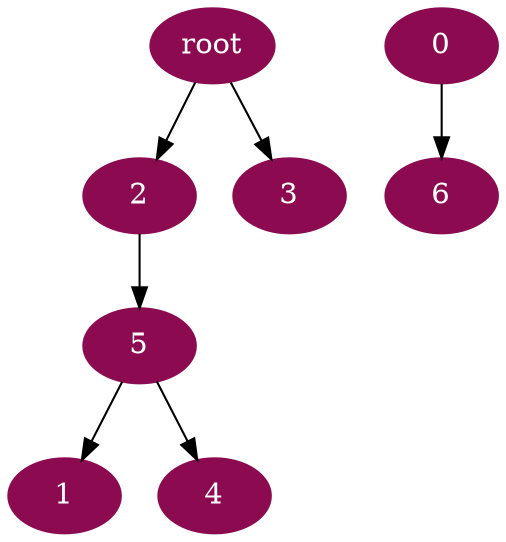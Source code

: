 digraph G {
node [color=deeppink4, style=filled, fontcolor=white];
5 -> 1;
"root" -> 2;
"root" -> 3;
5 -> 4;
2 -> 5;
0 -> 6;
}
